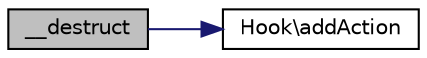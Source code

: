 digraph "__destruct"
{
  edge [fontname="Helvetica",fontsize="10",labelfontname="Helvetica",labelfontsize="10"];
  node [fontname="Helvetica",fontsize="10",shape=record];
  rankdir="LR";
  Node1 [label="__destruct",height=0.2,width=0.4,color="black", fillcolor="grey75", style="filled" fontcolor="black"];
  Node1 -> Node2 [color="midnightblue",fontsize="10",style="solid",fontname="Helvetica"];
  Node2 [label="Hook\\addAction",height=0.2,width=0.4,color="black", fillcolor="white", style="filled",URL="$class_hook.html#afff7a7869d2dd304043b69a3fff24655"];
}
